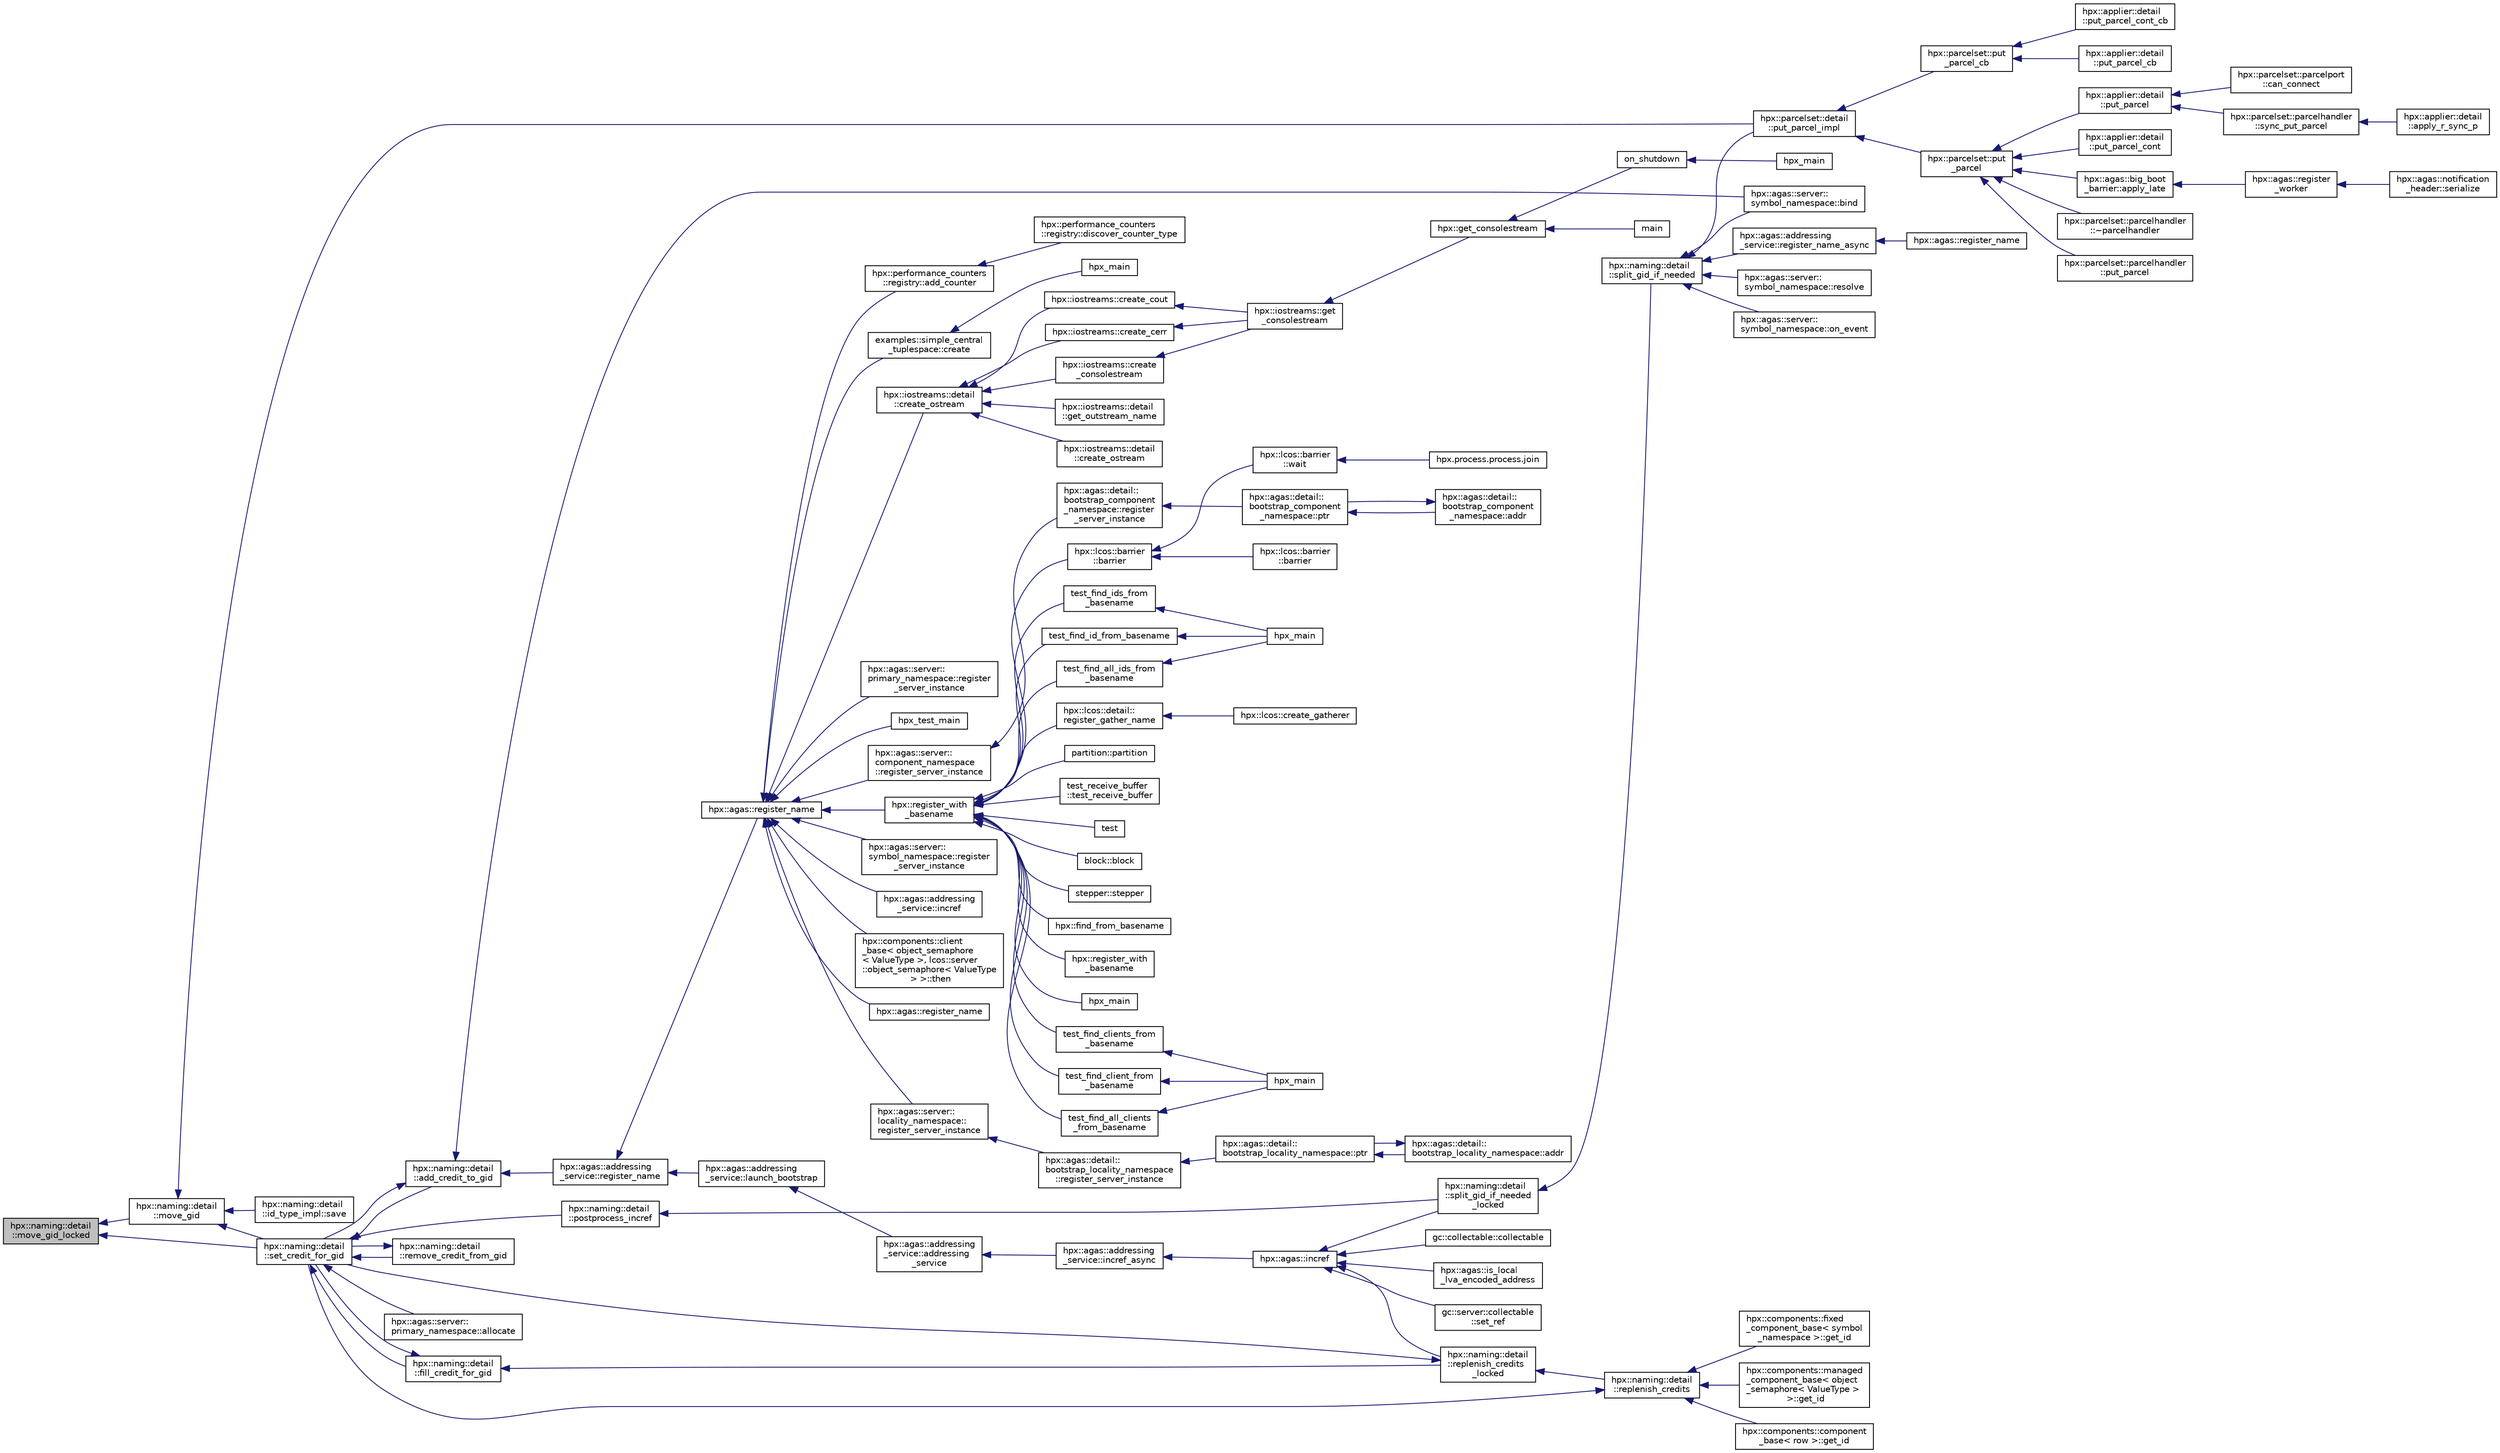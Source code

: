 digraph "hpx::naming::detail::move_gid_locked"
{
  edge [fontname="Helvetica",fontsize="10",labelfontname="Helvetica",labelfontsize="10"];
  node [fontname="Helvetica",fontsize="10",shape=record];
  rankdir="LR";
  Node1895 [label="hpx::naming::detail\l::move_gid_locked",height=0.2,width=0.4,color="black", fillcolor="grey75", style="filled", fontcolor="black"];
  Node1895 -> Node1896 [dir="back",color="midnightblue",fontsize="10",style="solid",fontname="Helvetica"];
  Node1896 [label="hpx::naming::detail\l::move_gid",height=0.2,width=0.4,color="black", fillcolor="white", style="filled",URL="$d5/d18/namespacehpx_1_1naming_1_1detail.html#aade6b5eb4f9361377b0a427cd8bffdca"];
  Node1896 -> Node1897 [dir="back",color="midnightblue",fontsize="10",style="solid",fontname="Helvetica"];
  Node1897 [label="hpx::naming::detail\l::id_type_impl::save",height=0.2,width=0.4,color="black", fillcolor="white", style="filled",URL="$db/d3a/structhpx_1_1naming_1_1detail_1_1id__type__impl.html#a82dc996ed2fe0777bf91597d2c5af79c"];
  Node1896 -> Node1898 [dir="back",color="midnightblue",fontsize="10",style="solid",fontname="Helvetica"];
  Node1898 [label="hpx::naming::detail\l::set_credit_for_gid",height=0.2,width=0.4,color="black", fillcolor="white", style="filled",URL="$d5/d18/namespacehpx_1_1naming_1_1detail.html#a87703193ff814a4e1c912e98e655ec51"];
  Node1898 -> Node1899 [dir="back",color="midnightblue",fontsize="10",style="solid",fontname="Helvetica"];
  Node1899 [label="hpx::naming::detail\l::postprocess_incref",height=0.2,width=0.4,color="black", fillcolor="white", style="filled",URL="$d5/d18/namespacehpx_1_1naming_1_1detail.html#a9d2708b2b1a4087d64195137b077ef1d"];
  Node1899 -> Node1900 [dir="back",color="midnightblue",fontsize="10",style="solid",fontname="Helvetica"];
  Node1900 [label="hpx::naming::detail\l::split_gid_if_needed\l_locked",height=0.2,width=0.4,color="black", fillcolor="white", style="filled",URL="$d5/d18/namespacehpx_1_1naming_1_1detail.html#a8a41d874bb719f702a76d483293d9d56"];
  Node1900 -> Node1901 [dir="back",color="midnightblue",fontsize="10",style="solid",fontname="Helvetica"];
  Node1901 [label="hpx::naming::detail\l::split_gid_if_needed",height=0.2,width=0.4,color="black", fillcolor="white", style="filled",URL="$d5/d18/namespacehpx_1_1naming_1_1detail.html#a106949fcb9087fb6bdca67d048d6568f"];
  Node1901 -> Node1902 [dir="back",color="midnightblue",fontsize="10",style="solid",fontname="Helvetica"];
  Node1902 [label="hpx::agas::addressing\l_service::register_name_async",height=0.2,width=0.4,color="black", fillcolor="white", style="filled",URL="$db/d58/structhpx_1_1agas_1_1addressing__service.html#adfd0ce835927a3c0396b6fc9e9fbb3cf"];
  Node1902 -> Node1903 [dir="back",color="midnightblue",fontsize="10",style="solid",fontname="Helvetica"];
  Node1903 [label="hpx::agas::register_name",height=0.2,width=0.4,color="black", fillcolor="white", style="filled",URL="$dc/d54/namespacehpx_1_1agas.html#adc43905ef74ad9948375f3948b64fc2f"];
  Node1901 -> Node1904 [dir="back",color="midnightblue",fontsize="10",style="solid",fontname="Helvetica"];
  Node1904 [label="hpx::parcelset::detail\l::put_parcel_impl",height=0.2,width=0.4,color="black", fillcolor="white", style="filled",URL="$dc/d4e/namespacehpx_1_1parcelset_1_1detail.html#a0dfe29365976960c7f5db6388e8ce603"];
  Node1904 -> Node1905 [dir="back",color="midnightblue",fontsize="10",style="solid",fontname="Helvetica"];
  Node1905 [label="hpx::parcelset::put\l_parcel",height=0.2,width=0.4,color="black", fillcolor="white", style="filled",URL="$d4/d41/namespacehpx_1_1parcelset.html#a53a9f5c6cf260dc8d06d194c96182b65"];
  Node1905 -> Node1906 [dir="back",color="midnightblue",fontsize="10",style="solid",fontname="Helvetica"];
  Node1906 [label="hpx::applier::detail\l::put_parcel",height=0.2,width=0.4,color="black", fillcolor="white", style="filled",URL="$d1/d2a/namespacehpx_1_1applier_1_1detail.html#a4d568b8071bb894a09fabfba232c2663"];
  Node1906 -> Node1907 [dir="back",color="midnightblue",fontsize="10",style="solid",fontname="Helvetica"];
  Node1907 [label="hpx::parcelset::parcelhandler\l::sync_put_parcel",height=0.2,width=0.4,color="black", fillcolor="white", style="filled",URL="$d4/d2f/classhpx_1_1parcelset_1_1parcelhandler.html#ad478f8b244ec822fcbcb84aa67b17497"];
  Node1907 -> Node1908 [dir="back",color="midnightblue",fontsize="10",style="solid",fontname="Helvetica"];
  Node1908 [label="hpx::applier::detail\l::apply_r_sync_p",height=0.2,width=0.4,color="black", fillcolor="white", style="filled",URL="$d1/d2a/namespacehpx_1_1applier_1_1detail.html#ab69485311adeb590afa621a4b4be595d"];
  Node1906 -> Node1909 [dir="back",color="midnightblue",fontsize="10",style="solid",fontname="Helvetica"];
  Node1909 [label="hpx::parcelset::parcelport\l::can_connect",height=0.2,width=0.4,color="black", fillcolor="white", style="filled",URL="$d9/d67/classhpx_1_1parcelset_1_1parcelport.html#a68bd6750625124e4de6309e74283a767"];
  Node1905 -> Node1910 [dir="back",color="midnightblue",fontsize="10",style="solid",fontname="Helvetica"];
  Node1910 [label="hpx::applier::detail\l::put_parcel_cont",height=0.2,width=0.4,color="black", fillcolor="white", style="filled",URL="$d1/d2a/namespacehpx_1_1applier_1_1detail.html#aa5119ce6a8f642d2bacf23dc42ade0f9"];
  Node1905 -> Node1911 [dir="back",color="midnightblue",fontsize="10",style="solid",fontname="Helvetica"];
  Node1911 [label="hpx::agas::big_boot\l_barrier::apply_late",height=0.2,width=0.4,color="black", fillcolor="white", style="filled",URL="$d8/db6/structhpx_1_1agas_1_1big__boot__barrier.html#a9148a04a25bea5a37d77b3ff20e1ebfb"];
  Node1911 -> Node1912 [dir="back",color="midnightblue",fontsize="10",style="solid",fontname="Helvetica"];
  Node1912 [label="hpx::agas::register\l_worker",height=0.2,width=0.4,color="black", fillcolor="white", style="filled",URL="$dc/d54/namespacehpx_1_1agas.html#a3c98dc053a97fca0f3f3b5719d9f8336"];
  Node1912 -> Node1913 [dir="back",color="midnightblue",fontsize="10",style="solid",fontname="Helvetica"];
  Node1913 [label="hpx::agas::notification\l_header::serialize",height=0.2,width=0.4,color="black", fillcolor="white", style="filled",URL="$de/dae/structhpx_1_1agas_1_1notification__header.html#aa028cf0e80baf9259523c340c4568634"];
  Node1905 -> Node1914 [dir="back",color="midnightblue",fontsize="10",style="solid",fontname="Helvetica"];
  Node1914 [label="hpx::parcelset::parcelhandler\l::~parcelhandler",height=0.2,width=0.4,color="black", fillcolor="white", style="filled",URL="$d4/d2f/classhpx_1_1parcelset_1_1parcelhandler.html#a938c1c4259b1be845dc0197465969a17"];
  Node1905 -> Node1915 [dir="back",color="midnightblue",fontsize="10",style="solid",fontname="Helvetica"];
  Node1915 [label="hpx::parcelset::parcelhandler\l::put_parcel",height=0.2,width=0.4,color="black", fillcolor="white", style="filled",URL="$d4/d2f/classhpx_1_1parcelset_1_1parcelhandler.html#aad45344f98c3f15456325c7270ae5ade"];
  Node1904 -> Node1916 [dir="back",color="midnightblue",fontsize="10",style="solid",fontname="Helvetica"];
  Node1916 [label="hpx::parcelset::put\l_parcel_cb",height=0.2,width=0.4,color="black", fillcolor="white", style="filled",URL="$d4/d41/namespacehpx_1_1parcelset.html#a44a60f48094a44cbb7f52b7807dc56ff"];
  Node1916 -> Node1917 [dir="back",color="midnightblue",fontsize="10",style="solid",fontname="Helvetica"];
  Node1917 [label="hpx::applier::detail\l::put_parcel_cb",height=0.2,width=0.4,color="black", fillcolor="white", style="filled",URL="$d1/d2a/namespacehpx_1_1applier_1_1detail.html#a96b7471f7a59fa4d3d298e562507c339"];
  Node1916 -> Node1918 [dir="back",color="midnightblue",fontsize="10",style="solid",fontname="Helvetica"];
  Node1918 [label="hpx::applier::detail\l::put_parcel_cont_cb",height=0.2,width=0.4,color="black", fillcolor="white", style="filled",URL="$d1/d2a/namespacehpx_1_1applier_1_1detail.html#acb5d7569cd53998c51e4b48f09d62e83"];
  Node1901 -> Node1919 [dir="back",color="midnightblue",fontsize="10",style="solid",fontname="Helvetica"];
  Node1919 [label="hpx::agas::server::\lsymbol_namespace::bind",height=0.2,width=0.4,color="black", fillcolor="white", style="filled",URL="$dc/da6/structhpx_1_1agas_1_1server_1_1symbol__namespace.html#a229ead0876ac8c5754793a2ca68de559"];
  Node1901 -> Node1920 [dir="back",color="midnightblue",fontsize="10",style="solid",fontname="Helvetica"];
  Node1920 [label="hpx::agas::server::\lsymbol_namespace::resolve",height=0.2,width=0.4,color="black", fillcolor="white", style="filled",URL="$dc/da6/structhpx_1_1agas_1_1server_1_1symbol__namespace.html#aec3fc24e40dc96142eb77537945e92d5"];
  Node1901 -> Node1921 [dir="back",color="midnightblue",fontsize="10",style="solid",fontname="Helvetica"];
  Node1921 [label="hpx::agas::server::\lsymbol_namespace::on_event",height=0.2,width=0.4,color="black", fillcolor="white", style="filled",URL="$dc/da6/structhpx_1_1agas_1_1server_1_1symbol__namespace.html#abbfcf18e8d40612e4fa618a39a2fc492"];
  Node1898 -> Node1922 [dir="back",color="midnightblue",fontsize="10",style="solid",fontname="Helvetica"];
  Node1922 [label="hpx::naming::detail\l::add_credit_to_gid",height=0.2,width=0.4,color="black", fillcolor="white", style="filled",URL="$d5/d18/namespacehpx_1_1naming_1_1detail.html#ab13848a91587535a393be4def980e832"];
  Node1922 -> Node1923 [dir="back",color="midnightblue",fontsize="10",style="solid",fontname="Helvetica"];
  Node1923 [label="hpx::agas::addressing\l_service::register_name",height=0.2,width=0.4,color="black", fillcolor="white", style="filled",URL="$db/d58/structhpx_1_1agas_1_1addressing__service.html#a5929d7fd681a5ed692bfbeaa503fc32d",tooltip="Register a global name with a global address (id) "];
  Node1923 -> Node1924 [dir="back",color="midnightblue",fontsize="10",style="solid",fontname="Helvetica"];
  Node1924 [label="hpx::agas::addressing\l_service::launch_bootstrap",height=0.2,width=0.4,color="black", fillcolor="white", style="filled",URL="$db/d58/structhpx_1_1agas_1_1addressing__service.html#a664380be3597d3ca31677b2ae5800e76"];
  Node1924 -> Node1925 [dir="back",color="midnightblue",fontsize="10",style="solid",fontname="Helvetica"];
  Node1925 [label="hpx::agas::addressing\l_service::addressing\l_service",height=0.2,width=0.4,color="black", fillcolor="white", style="filled",URL="$db/d58/structhpx_1_1agas_1_1addressing__service.html#a4cd885b12c530009f44f7372c197d54f"];
  Node1925 -> Node1926 [dir="back",color="midnightblue",fontsize="10",style="solid",fontname="Helvetica"];
  Node1926 [label="hpx::agas::addressing\l_service::incref_async",height=0.2,width=0.4,color="black", fillcolor="white", style="filled",URL="$db/d58/structhpx_1_1agas_1_1addressing__service.html#adae9df2634cf648f129f203c3678c1c1",tooltip="Increment the global reference count for the given id. "];
  Node1926 -> Node1927 [dir="back",color="midnightblue",fontsize="10",style="solid",fontname="Helvetica"];
  Node1927 [label="hpx::agas::incref",height=0.2,width=0.4,color="black", fillcolor="white", style="filled",URL="$dc/d54/namespacehpx_1_1agas.html#aad81d2ea721c1a5692e243ef07bf164f"];
  Node1927 -> Node1928 [dir="back",color="midnightblue",fontsize="10",style="solid",fontname="Helvetica"];
  Node1928 [label="hpx::agas::is_local\l_lva_encoded_address",height=0.2,width=0.4,color="black", fillcolor="white", style="filled",URL="$dc/d54/namespacehpx_1_1agas.html#abb5e5584ed3b536ace8e3f58415e24c2"];
  Node1927 -> Node1929 [dir="back",color="midnightblue",fontsize="10",style="solid",fontname="Helvetica"];
  Node1929 [label="gc::server::collectable\l::set_ref",height=0.2,width=0.4,color="black", fillcolor="white", style="filled",URL="$da/d76/structgc_1_1server_1_1collectable.html#a8e123e39f5a85da593dc15b5f872748d"];
  Node1927 -> Node1930 [dir="back",color="midnightblue",fontsize="10",style="solid",fontname="Helvetica"];
  Node1930 [label="gc::collectable::collectable",height=0.2,width=0.4,color="black", fillcolor="white", style="filled",URL="$da/d23/structgc_1_1collectable.html#a9ac791be34891330ff8192ac2ef68c7c"];
  Node1927 -> Node1900 [dir="back",color="midnightblue",fontsize="10",style="solid",fontname="Helvetica"];
  Node1927 -> Node1931 [dir="back",color="midnightblue",fontsize="10",style="solid",fontname="Helvetica"];
  Node1931 [label="hpx::naming::detail\l::replenish_credits\l_locked",height=0.2,width=0.4,color="black", fillcolor="white", style="filled",URL="$d5/d18/namespacehpx_1_1naming_1_1detail.html#a011ed4fa9a2f4d4319adc54943fa03d6"];
  Node1931 -> Node1932 [dir="back",color="midnightblue",fontsize="10",style="solid",fontname="Helvetica"];
  Node1932 [label="hpx::naming::detail\l::replenish_credits",height=0.2,width=0.4,color="black", fillcolor="white", style="filled",URL="$d5/d18/namespacehpx_1_1naming_1_1detail.html#aab806d937bd01894af129d3d3cbb22f4"];
  Node1932 -> Node1933 [dir="back",color="midnightblue",fontsize="10",style="solid",fontname="Helvetica"];
  Node1933 [label="hpx::components::component\l_base\< row \>::get_id",height=0.2,width=0.4,color="black", fillcolor="white", style="filled",URL="$d2/de6/classhpx_1_1components_1_1component__base.html#a4c8fd93514039bdf01c48d66d82b19cd"];
  Node1932 -> Node1934 [dir="back",color="midnightblue",fontsize="10",style="solid",fontname="Helvetica"];
  Node1934 [label="hpx::components::fixed\l_component_base\< symbol\l_namespace \>::get_id",height=0.2,width=0.4,color="black", fillcolor="white", style="filled",URL="$df/dfd/classhpx_1_1components_1_1fixed__component__base.html#a3066d2c2779a65cd20ce98b87e4dd4c2"];
  Node1932 -> Node1935 [dir="back",color="midnightblue",fontsize="10",style="solid",fontname="Helvetica"];
  Node1935 [label="hpx::components::managed\l_component_base\< object\l_semaphore\< ValueType \>\l \>::get_id",height=0.2,width=0.4,color="black", fillcolor="white", style="filled",URL="$d1/d7b/classhpx_1_1components_1_1managed__component__base.html#ac026850ad861e1da5393943cf5751708"];
  Node1932 -> Node1898 [dir="back",color="midnightblue",fontsize="10",style="solid",fontname="Helvetica"];
  Node1931 -> Node1898 [dir="back",color="midnightblue",fontsize="10",style="solid",fontname="Helvetica"];
  Node1923 -> Node1936 [dir="back",color="midnightblue",fontsize="10",style="solid",fontname="Helvetica"];
  Node1936 [label="hpx::agas::register_name",height=0.2,width=0.4,color="black", fillcolor="white", style="filled",URL="$dc/d54/namespacehpx_1_1agas.html#a3812793adbf5e7d8c6b468595ac0823f"];
  Node1936 -> Node1937 [dir="back",color="midnightblue",fontsize="10",style="solid",fontname="Helvetica"];
  Node1937 [label="hpx::register_with\l_basename",height=0.2,width=0.4,color="black", fillcolor="white", style="filled",URL="$d8/d83/namespacehpx.html#acf88178dc8c98cb0d7396325b3ccffdd",tooltip="Register the given id using the given base name. "];
  Node1937 -> Node1938 [dir="back",color="midnightblue",fontsize="10",style="solid",fontname="Helvetica"];
  Node1938 [label="stepper::stepper",height=0.2,width=0.4,color="black", fillcolor="white", style="filled",URL="$d0/da6/structstepper.html#a3d3b661e2502d80c80775c190f5585e2"];
  Node1937 -> Node1939 [dir="back",color="midnightblue",fontsize="10",style="solid",fontname="Helvetica"];
  Node1939 [label="hpx::lcos::barrier\l::barrier",height=0.2,width=0.4,color="black", fillcolor="white", style="filled",URL="$d9/dab/classhpx_1_1lcos_1_1barrier.html#ae8e5bad1b2828970404b5d280137d579"];
  Node1939 -> Node1940 [dir="back",color="midnightblue",fontsize="10",style="solid",fontname="Helvetica"];
  Node1940 [label="hpx::lcos::barrier\l::barrier",height=0.2,width=0.4,color="black", fillcolor="white", style="filled",URL="$d9/dab/classhpx_1_1lcos_1_1barrier.html#a8a9fc05508fad7cd1d8014bee0e1d221"];
  Node1939 -> Node1941 [dir="back",color="midnightblue",fontsize="10",style="solid",fontname="Helvetica"];
  Node1941 [label="hpx::lcos::barrier\l::wait",height=0.2,width=0.4,color="black", fillcolor="white", style="filled",URL="$d9/dab/classhpx_1_1lcos_1_1barrier.html#a1fcac5ce49dd1b9800affc8c8b84e4c9"];
  Node1941 -> Node1942 [dir="back",color="midnightblue",fontsize="10",style="solid",fontname="Helvetica"];
  Node1942 [label="hpx.process.process.join",height=0.2,width=0.4,color="black", fillcolor="white", style="filled",URL="$d3/d41/classhpx_1_1process_1_1process.html#acc7ec4687f3bf5ae121ef7b494d991d8"];
  Node1937 -> Node1943 [dir="back",color="midnightblue",fontsize="10",style="solid",fontname="Helvetica"];
  Node1943 [label="hpx::find_from_basename",height=0.2,width=0.4,color="black", fillcolor="white", style="filled",URL="$d8/d83/namespacehpx.html#a02d4c4317d9d663b22c2e47aab0b56df",tooltip="Return registered id from the given base name and sequence number. "];
  Node1937 -> Node1944 [dir="back",color="midnightblue",fontsize="10",style="solid",fontname="Helvetica"];
  Node1944 [label="hpx::register_with\l_basename",height=0.2,width=0.4,color="black", fillcolor="white", style="filled",URL="$d8/d83/namespacehpx.html#a09a6c6ffc84d21df225c3f5730de31d0"];
  Node1937 -> Node1945 [dir="back",color="midnightblue",fontsize="10",style="solid",fontname="Helvetica"];
  Node1945 [label="hpx_main",height=0.2,width=0.4,color="black", fillcolor="white", style="filled",URL="$db/d8d/duplicate__id__registration__1596_8cpp.html#aefd26dd818037509b2241068d57e3e1d"];
  Node1937 -> Node1946 [dir="back",color="midnightblue",fontsize="10",style="solid",fontname="Helvetica"];
  Node1946 [label="test_find_all_clients\l_from_basename",height=0.2,width=0.4,color="black", fillcolor="white", style="filled",URL="$dc/d15/find__clients__from__prefix_8cpp.html#aa57a9747db04f3feb78e2e423232d1f9"];
  Node1946 -> Node1947 [dir="back",color="midnightblue",fontsize="10",style="solid",fontname="Helvetica"];
  Node1947 [label="hpx_main",height=0.2,width=0.4,color="black", fillcolor="white", style="filled",URL="$dc/d15/find__clients__from__prefix_8cpp.html#aefd26dd818037509b2241068d57e3e1d"];
  Node1937 -> Node1948 [dir="back",color="midnightblue",fontsize="10",style="solid",fontname="Helvetica"];
  Node1948 [label="test_find_clients_from\l_basename",height=0.2,width=0.4,color="black", fillcolor="white", style="filled",URL="$dc/d15/find__clients__from__prefix_8cpp.html#a6fef840f56014443521cc99c2d9d781c"];
  Node1948 -> Node1947 [dir="back",color="midnightblue",fontsize="10",style="solid",fontname="Helvetica"];
  Node1937 -> Node1949 [dir="back",color="midnightblue",fontsize="10",style="solid",fontname="Helvetica"];
  Node1949 [label="test_find_client_from\l_basename",height=0.2,width=0.4,color="black", fillcolor="white", style="filled",URL="$dc/d15/find__clients__from__prefix_8cpp.html#a61a7f45bc9dd018d57ea2230824dab25"];
  Node1949 -> Node1947 [dir="back",color="midnightblue",fontsize="10",style="solid",fontname="Helvetica"];
  Node1937 -> Node1950 [dir="back",color="midnightblue",fontsize="10",style="solid",fontname="Helvetica"];
  Node1950 [label="test_find_all_ids_from\l_basename",height=0.2,width=0.4,color="black", fillcolor="white", style="filled",URL="$dc/df3/find__ids__from__prefix_8cpp.html#a369302d85871c563e109f575d4c3d29c"];
  Node1950 -> Node1951 [dir="back",color="midnightblue",fontsize="10",style="solid",fontname="Helvetica"];
  Node1951 [label="hpx_main",height=0.2,width=0.4,color="black", fillcolor="white", style="filled",URL="$dc/df3/find__ids__from__prefix_8cpp.html#aefd26dd818037509b2241068d57e3e1d"];
  Node1937 -> Node1952 [dir="back",color="midnightblue",fontsize="10",style="solid",fontname="Helvetica"];
  Node1952 [label="test_find_ids_from\l_basename",height=0.2,width=0.4,color="black", fillcolor="white", style="filled",URL="$dc/df3/find__ids__from__prefix_8cpp.html#a4526a7a41c258e2aedcdabd4ece4f4ba"];
  Node1952 -> Node1951 [dir="back",color="midnightblue",fontsize="10",style="solid",fontname="Helvetica"];
  Node1937 -> Node1953 [dir="back",color="midnightblue",fontsize="10",style="solid",fontname="Helvetica"];
  Node1953 [label="test_find_id_from_basename",height=0.2,width=0.4,color="black", fillcolor="white", style="filled",URL="$dc/df3/find__ids__from__prefix_8cpp.html#a35b932e250f78d774db87c971e42adce"];
  Node1953 -> Node1951 [dir="back",color="midnightblue",fontsize="10",style="solid",fontname="Helvetica"];
  Node1937 -> Node1954 [dir="back",color="midnightblue",fontsize="10",style="solid",fontname="Helvetica"];
  Node1954 [label="hpx::lcos::detail::\lregister_gather_name",height=0.2,width=0.4,color="black", fillcolor="white", style="filled",URL="$d4/d6c/namespacehpx_1_1lcos_1_1detail.html#afb3d3eafe04150308d004869a96242b3"];
  Node1954 -> Node1955 [dir="back",color="midnightblue",fontsize="10",style="solid",fontname="Helvetica"];
  Node1955 [label="hpx::lcos::create_gatherer",height=0.2,width=0.4,color="black", fillcolor="white", style="filled",URL="$d2/dc9/namespacehpx_1_1lcos.html#aaa3e2a825ca566eee4e3c0cfc19b5dc3"];
  Node1937 -> Node1956 [dir="back",color="midnightblue",fontsize="10",style="solid",fontname="Helvetica"];
  Node1956 [label="partition::partition",height=0.2,width=0.4,color="black", fillcolor="white", style="filled",URL="$d3/d98/structpartition.html#a949115c70a8ed7802ec756677063507b"];
  Node1937 -> Node1957 [dir="back",color="midnightblue",fontsize="10",style="solid",fontname="Helvetica"];
  Node1957 [label="test_receive_buffer\l::test_receive_buffer",height=0.2,width=0.4,color="black", fillcolor="white", style="filled",URL="$d1/d2e/structtest__receive__buffer.html#a501e8703c3a9d33b23c67cc3782a3052"];
  Node1937 -> Node1958 [dir="back",color="midnightblue",fontsize="10",style="solid",fontname="Helvetica"];
  Node1958 [label="test",height=0.2,width=0.4,color="black", fillcolor="white", style="filled",URL="$db/d95/register__with__basename__1804_8cpp.html#ae1a3968e7947464bee7714f6d43b7002"];
  Node1937 -> Node1959 [dir="back",color="midnightblue",fontsize="10",style="solid",fontname="Helvetica"];
  Node1959 [label="block::block",height=0.2,width=0.4,color="black", fillcolor="white", style="filled",URL="$d1/d7f/structblock.html#ad2fe04030b850ffa3f213c85f848c0c9"];
  Node1936 -> Node1960 [dir="back",color="midnightblue",fontsize="10",style="solid",fontname="Helvetica"];
  Node1960 [label="hpx::agas::addressing\l_service::incref",height=0.2,width=0.4,color="black", fillcolor="white", style="filled",URL="$db/d58/structhpx_1_1agas_1_1addressing__service.html#a77add8ef493b3ff577876bbbde8b2ead"];
  Node1936 -> Node1961 [dir="back",color="midnightblue",fontsize="10",style="solid",fontname="Helvetica"];
  Node1961 [label="hpx::components::client\l_base\< object_semaphore\l\< ValueType \>, lcos::server\l::object_semaphore\< ValueType\l \> \>::then",height=0.2,width=0.4,color="black", fillcolor="white", style="filled",URL="$d9/dad/classhpx_1_1components_1_1client__base.html#a195e205b5917c50455e9eab169045a2f"];
  Node1936 -> Node1962 [dir="back",color="midnightblue",fontsize="10",style="solid",fontname="Helvetica"];
  Node1962 [label="hpx::agas::server::\lcomponent_namespace\l::register_server_instance",height=0.2,width=0.4,color="black", fillcolor="white", style="filled",URL="$d4/dc8/structhpx_1_1agas_1_1server_1_1component__namespace.html#aa114cf679cc56f70c05ab18aff971ecb"];
  Node1962 -> Node1963 [dir="back",color="midnightblue",fontsize="10",style="solid",fontname="Helvetica"];
  Node1963 [label="hpx::agas::detail::\lbootstrap_component\l_namespace::register\l_server_instance",height=0.2,width=0.4,color="black", fillcolor="white", style="filled",URL="$d4/db7/structhpx_1_1agas_1_1detail_1_1bootstrap__component__namespace.html#abbc31dcbeb87361092d40afcfbd456b8"];
  Node1963 -> Node1964 [dir="back",color="midnightblue",fontsize="10",style="solid",fontname="Helvetica"];
  Node1964 [label="hpx::agas::detail::\lbootstrap_component\l_namespace::ptr",height=0.2,width=0.4,color="black", fillcolor="white", style="filled",URL="$d4/db7/structhpx_1_1agas_1_1detail_1_1bootstrap__component__namespace.html#a2ddc1b51e40d6b5c32f7eeba52a7527d"];
  Node1964 -> Node1965 [dir="back",color="midnightblue",fontsize="10",style="solid",fontname="Helvetica"];
  Node1965 [label="hpx::agas::detail::\lbootstrap_component\l_namespace::addr",height=0.2,width=0.4,color="black", fillcolor="white", style="filled",URL="$d4/db7/structhpx_1_1agas_1_1detail_1_1bootstrap__component__namespace.html#a4947343cef580d3a72f9fcb6803a54b1"];
  Node1965 -> Node1964 [dir="back",color="midnightblue",fontsize="10",style="solid",fontname="Helvetica"];
  Node1936 -> Node1966 [dir="back",color="midnightblue",fontsize="10",style="solid",fontname="Helvetica"];
  Node1966 [label="hpx::agas::register_name",height=0.2,width=0.4,color="black", fillcolor="white", style="filled",URL="$dc/d54/namespacehpx_1_1agas.html#a2430195ce3eb5a044693ffff42ac4124"];
  Node1936 -> Node1967 [dir="back",color="midnightblue",fontsize="10",style="solid",fontname="Helvetica"];
  Node1967 [label="hpx::agas::server::\llocality_namespace::\lregister_server_instance",height=0.2,width=0.4,color="black", fillcolor="white", style="filled",URL="$dc/d72/structhpx_1_1agas_1_1server_1_1locality__namespace.html#af1491746c7368e3824c99bc100f18734"];
  Node1967 -> Node1968 [dir="back",color="midnightblue",fontsize="10",style="solid",fontname="Helvetica"];
  Node1968 [label="hpx::agas::detail::\lbootstrap_locality_namespace\l::register_server_instance",height=0.2,width=0.4,color="black", fillcolor="white", style="filled",URL="$d2/d28/structhpx_1_1agas_1_1detail_1_1bootstrap__locality__namespace.html#ae300573bed5ba4de244854736bc93372"];
  Node1968 -> Node1969 [dir="back",color="midnightblue",fontsize="10",style="solid",fontname="Helvetica"];
  Node1969 [label="hpx::agas::detail::\lbootstrap_locality_namespace::ptr",height=0.2,width=0.4,color="black", fillcolor="white", style="filled",URL="$d2/d28/structhpx_1_1agas_1_1detail_1_1bootstrap__locality__namespace.html#a5d4dcef228d9a8e6040f2e404546a7b8"];
  Node1969 -> Node1970 [dir="back",color="midnightblue",fontsize="10",style="solid",fontname="Helvetica"];
  Node1970 [label="hpx::agas::detail::\lbootstrap_locality_namespace::addr",height=0.2,width=0.4,color="black", fillcolor="white", style="filled",URL="$d2/d28/structhpx_1_1agas_1_1detail_1_1bootstrap__locality__namespace.html#a6a5b1a39f25283d49aae9a42b5c4388a"];
  Node1970 -> Node1969 [dir="back",color="midnightblue",fontsize="10",style="solid",fontname="Helvetica"];
  Node1936 -> Node1971 [dir="back",color="midnightblue",fontsize="10",style="solid",fontname="Helvetica"];
  Node1971 [label="hpx::agas::server::\lprimary_namespace::register\l_server_instance",height=0.2,width=0.4,color="black", fillcolor="white", style="filled",URL="$d7/d3a/structhpx_1_1agas_1_1server_1_1primary__namespace.html#a8d3a53331e87a1a6a16a53a0f5c5d759"];
  Node1936 -> Node1972 [dir="back",color="midnightblue",fontsize="10",style="solid",fontname="Helvetica"];
  Node1972 [label="hpx_test_main",height=0.2,width=0.4,color="black", fillcolor="white", style="filled",URL="$d9/deb/refcnted__symbol__to__local__object_8cpp.html#a9a1c75cfa4bc8637fb9e22dfdca0891a"];
  Node1936 -> Node1973 [dir="back",color="midnightblue",fontsize="10",style="solid",fontname="Helvetica"];
  Node1973 [label="hpx::performance_counters\l::registry::add_counter",height=0.2,width=0.4,color="black", fillcolor="white", style="filled",URL="$d2/d02/classhpx_1_1performance__counters_1_1registry.html#a161780fff85c669515be3253f0e29fa5",tooltip="Add an existing performance counter instance to the registry. "];
  Node1973 -> Node1974 [dir="back",color="midnightblue",fontsize="10",style="solid",fontname="Helvetica"];
  Node1974 [label="hpx::performance_counters\l::registry::discover_counter_type",height=0.2,width=0.4,color="black", fillcolor="white", style="filled",URL="$d2/d02/classhpx_1_1performance__counters_1_1registry.html#af060ad9ba59fefe302c89bd8e80227d9"];
  Node1936 -> Node1975 [dir="back",color="midnightblue",fontsize="10",style="solid",fontname="Helvetica"];
  Node1975 [label="examples::simple_central\l_tuplespace::create",height=0.2,width=0.4,color="black", fillcolor="white", style="filled",URL="$d5/d1b/classexamples_1_1simple__central__tuplespace.html#a56c807f1fdd13e282e0ab8f45fdcf0b7"];
  Node1975 -> Node1976 [dir="back",color="midnightblue",fontsize="10",style="solid",fontname="Helvetica"];
  Node1976 [label="hpx_main",height=0.2,width=0.4,color="black", fillcolor="white", style="filled",URL="$d1/d7b/simple__central__tuplespace__client_8cpp.html#aefd26dd818037509b2241068d57e3e1d"];
  Node1936 -> Node1977 [dir="back",color="midnightblue",fontsize="10",style="solid",fontname="Helvetica"];
  Node1977 [label="hpx::iostreams::detail\l::create_ostream",height=0.2,width=0.4,color="black", fillcolor="white", style="filled",URL="$de/d26/namespacehpx_1_1iostreams_1_1detail.html#a2532c6c409d765cc96f0f062dd1807ea"];
  Node1977 -> Node1978 [dir="back",color="midnightblue",fontsize="10",style="solid",fontname="Helvetica"];
  Node1978 [label="hpx::iostreams::detail\l::get_outstream_name",height=0.2,width=0.4,color="black", fillcolor="white", style="filled",URL="$de/d26/namespacehpx_1_1iostreams_1_1detail.html#a4e5f42733aacfd1b6f845141cc8bd755"];
  Node1977 -> Node1979 [dir="back",color="midnightblue",fontsize="10",style="solid",fontname="Helvetica"];
  Node1979 [label="hpx::iostreams::detail\l::create_ostream",height=0.2,width=0.4,color="black", fillcolor="white", style="filled",URL="$de/d26/namespacehpx_1_1iostreams_1_1detail.html#a6a1ed0a7709d7cba5b0feb9d3752fb31"];
  Node1977 -> Node1980 [dir="back",color="midnightblue",fontsize="10",style="solid",fontname="Helvetica"];
  Node1980 [label="hpx::iostreams::create_cout",height=0.2,width=0.4,color="black", fillcolor="white", style="filled",URL="$dd/d1d/namespacehpx_1_1iostreams.html#a9a178fadf70f9b3c6f74274409a7bc69"];
  Node1980 -> Node1981 [dir="back",color="midnightblue",fontsize="10",style="solid",fontname="Helvetica"];
  Node1981 [label="hpx::iostreams::get\l_consolestream",height=0.2,width=0.4,color="black", fillcolor="white", style="filled",URL="$dd/d1d/namespacehpx_1_1iostreams.html#ac4a2ed792a4f5bdcb286ba83f5cd261d"];
  Node1981 -> Node1982 [dir="back",color="midnightblue",fontsize="10",style="solid",fontname="Helvetica"];
  Node1982 [label="hpx::get_consolestream",height=0.2,width=0.4,color="black", fillcolor="white", style="filled",URL="$d8/d83/namespacehpx.html#af305e0b2731f998440d87c7500187a11"];
  Node1982 -> Node1983 [dir="back",color="midnightblue",fontsize="10",style="solid",fontname="Helvetica"];
  Node1983 [label="main",height=0.2,width=0.4,color="black", fillcolor="white", style="filled",URL="$db/dd0/lost__output__2236_8cpp.html#a3c04138a5bfe5d72780bb7e82a18e627"];
  Node1982 -> Node1984 [dir="back",color="midnightblue",fontsize="10",style="solid",fontname="Helvetica"];
  Node1984 [label="on_shutdown",height=0.2,width=0.4,color="black", fillcolor="white", style="filled",URL="$de/d67/no__output__1173_8cpp.html#ada3655c097ed162539aadedb0de3673b"];
  Node1984 -> Node1985 [dir="back",color="midnightblue",fontsize="10",style="solid",fontname="Helvetica"];
  Node1985 [label="hpx_main",height=0.2,width=0.4,color="black", fillcolor="white", style="filled",URL="$de/d67/no__output__1173_8cpp.html#a4ca51ec94fa82421fc621b58eef7b01c"];
  Node1977 -> Node1986 [dir="back",color="midnightblue",fontsize="10",style="solid",fontname="Helvetica"];
  Node1986 [label="hpx::iostreams::create_cerr",height=0.2,width=0.4,color="black", fillcolor="white", style="filled",URL="$dd/d1d/namespacehpx_1_1iostreams.html#aecf4f2ddc53a24fe917ce7cca0bda378"];
  Node1986 -> Node1981 [dir="back",color="midnightblue",fontsize="10",style="solid",fontname="Helvetica"];
  Node1977 -> Node1987 [dir="back",color="midnightblue",fontsize="10",style="solid",fontname="Helvetica"];
  Node1987 [label="hpx::iostreams::create\l_consolestream",height=0.2,width=0.4,color="black", fillcolor="white", style="filled",URL="$dd/d1d/namespacehpx_1_1iostreams.html#ade2ebf54e04b80ddcf3c31dd0bad5ece"];
  Node1987 -> Node1981 [dir="back",color="midnightblue",fontsize="10",style="solid",fontname="Helvetica"];
  Node1936 -> Node1988 [dir="back",color="midnightblue",fontsize="10",style="solid",fontname="Helvetica"];
  Node1988 [label="hpx::agas::server::\lsymbol_namespace::register\l_server_instance",height=0.2,width=0.4,color="black", fillcolor="white", style="filled",URL="$dc/da6/structhpx_1_1agas_1_1server_1_1symbol__namespace.html#ac7de45f2a45cfccf925b88563f61efb0"];
  Node1922 -> Node1898 [dir="back",color="midnightblue",fontsize="10",style="solid",fontname="Helvetica"];
  Node1922 -> Node1919 [dir="back",color="midnightblue",fontsize="10",style="solid",fontname="Helvetica"];
  Node1898 -> Node1989 [dir="back",color="midnightblue",fontsize="10",style="solid",fontname="Helvetica"];
  Node1989 [label="hpx::naming::detail\l::remove_credit_from_gid",height=0.2,width=0.4,color="black", fillcolor="white", style="filled",URL="$d5/d18/namespacehpx_1_1naming_1_1detail.html#a3ccb4b028c2c757c0fabdfe58ac07e47"];
  Node1989 -> Node1898 [dir="back",color="midnightblue",fontsize="10",style="solid",fontname="Helvetica"];
  Node1898 -> Node1990 [dir="back",color="midnightblue",fontsize="10",style="solid",fontname="Helvetica"];
  Node1990 [label="hpx::naming::detail\l::fill_credit_for_gid",height=0.2,width=0.4,color="black", fillcolor="white", style="filled",URL="$d5/d18/namespacehpx_1_1naming_1_1detail.html#a3ec890e6a5b5c8fbd21b11dfe7e50352"];
  Node1990 -> Node1931 [dir="back",color="midnightblue",fontsize="10",style="solid",fontname="Helvetica"];
  Node1990 -> Node1898 [dir="back",color="midnightblue",fontsize="10",style="solid",fontname="Helvetica"];
  Node1898 -> Node1991 [dir="back",color="midnightblue",fontsize="10",style="solid",fontname="Helvetica"];
  Node1991 [label="hpx::agas::server::\lprimary_namespace::allocate",height=0.2,width=0.4,color="black", fillcolor="white", style="filled",URL="$d7/d3a/structhpx_1_1agas_1_1server_1_1primary__namespace.html#a87560fb730ac846b91fc7287dc4e247b"];
  Node1896 -> Node1904 [dir="back",color="midnightblue",fontsize="10",style="solid",fontname="Helvetica"];
  Node1895 -> Node1898 [dir="back",color="midnightblue",fontsize="10",style="solid",fontname="Helvetica"];
}
